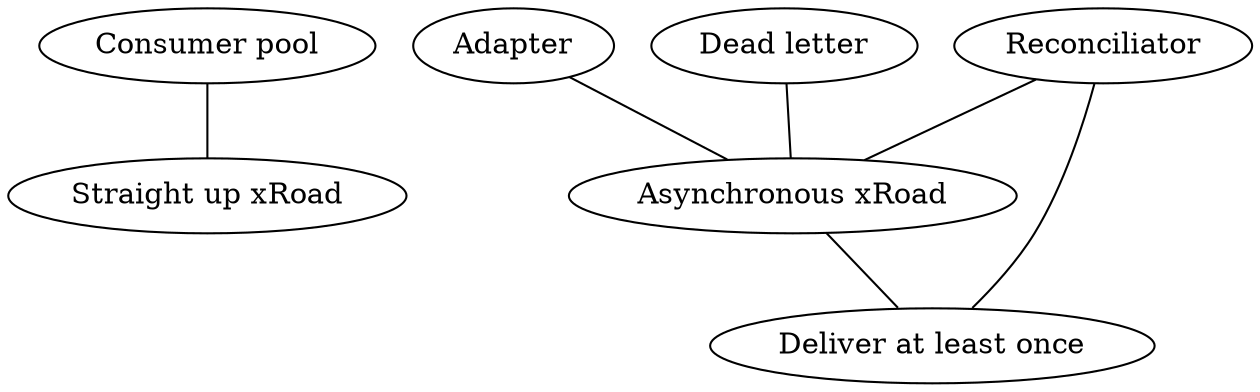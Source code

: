 graph g {
	overlap=prism;
	splines=true;
	overlap_scaling=55
	"Consumer pool" -- "Straight up xRoad"
	"Reconciliator" -- "Asynchronous xRoad";
	"Adapter" -- "Asynchronous xRoad";
	"Asynchronous xRoad" -- "Deliver at least once";
	"Deliver at least once" -- "Reconciliator";
	"Dead letter" -- "Asynchronous xRoad";
}

